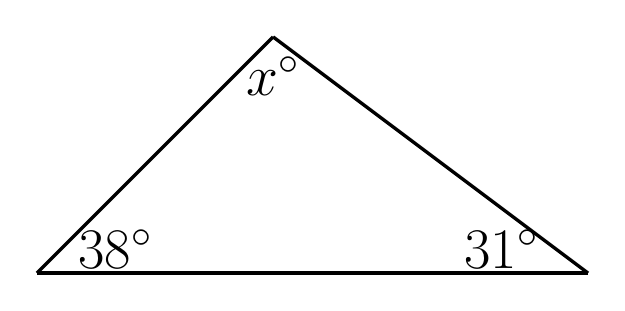 \begin{tikzpicture}

	\node (0) at (-3, -2) {};
	\node (1) at (4, -2) {};
	\node (2) at (0, 1) {};

	\draw [very thick] (0.center) to (1.center);
	\draw [very thick] (1.center) to (2.center);
	\draw [very thick] (2.center) to (0.center);

\node at (0,0.5) {\huge $x^\circ$};

\node at (-2,-1.7) {\huge $38^\circ$};
\node at (2.9,-1.7) {\huge $31^\circ$};
\end{tikzpicture}
